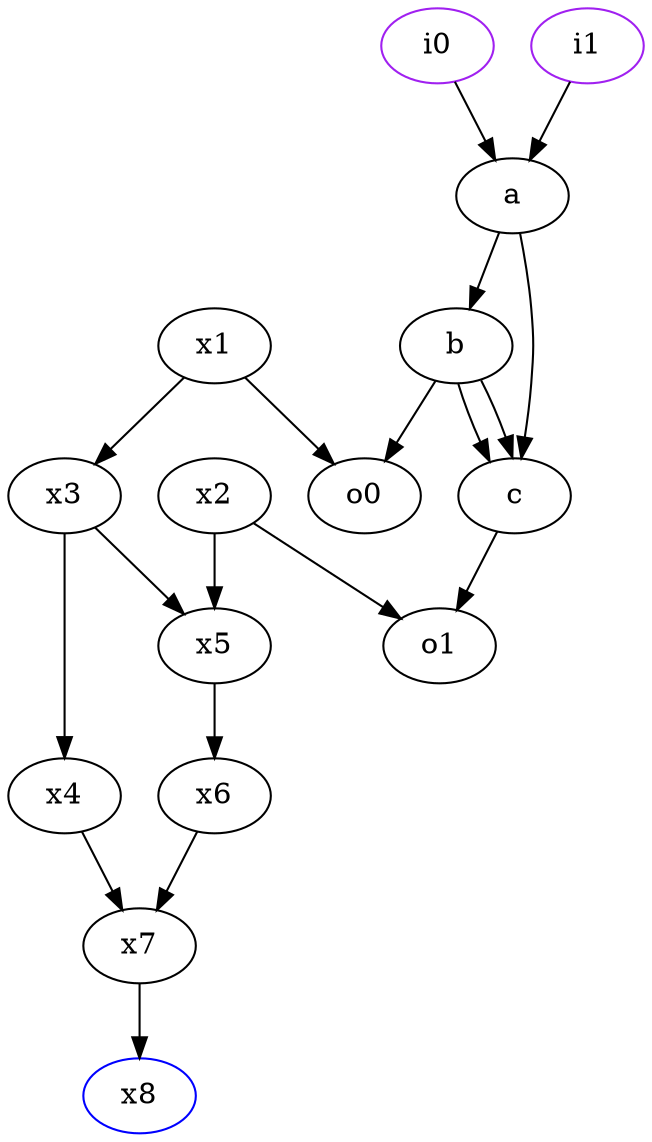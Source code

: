 digraph G{
7 [label=x3, color=black];
8 [label=x4, color=black];
9 [label=x5, color=black];
10 [label=x6, color=black];
11 [label=x7, color=black];
17 [label=x1, color=black];
18 [label=x2, color=black];
27 [label=x8, color=blue];
0 [label=a, color=black];
1 [label=b, color=black];
2 [label=c, color=black];
3 [label=i0, color=purple];
4 [label=i1, color=purple];
5 [label=o0, color=black];
6 [label=o1, color=black];
7 -> 8;
7 -> 9;
8 -> 11;
9 -> 10;
10 -> 11;
11 -> 27;
17 -> 7;
17 -> 5;
18 -> 9;
18 -> 6;
0 -> 1;
0 -> 2;
1 -> 2;
1 -> 2;
1 -> 5;
2 -> 6;
3 -> 0;
4 -> 0;
}
